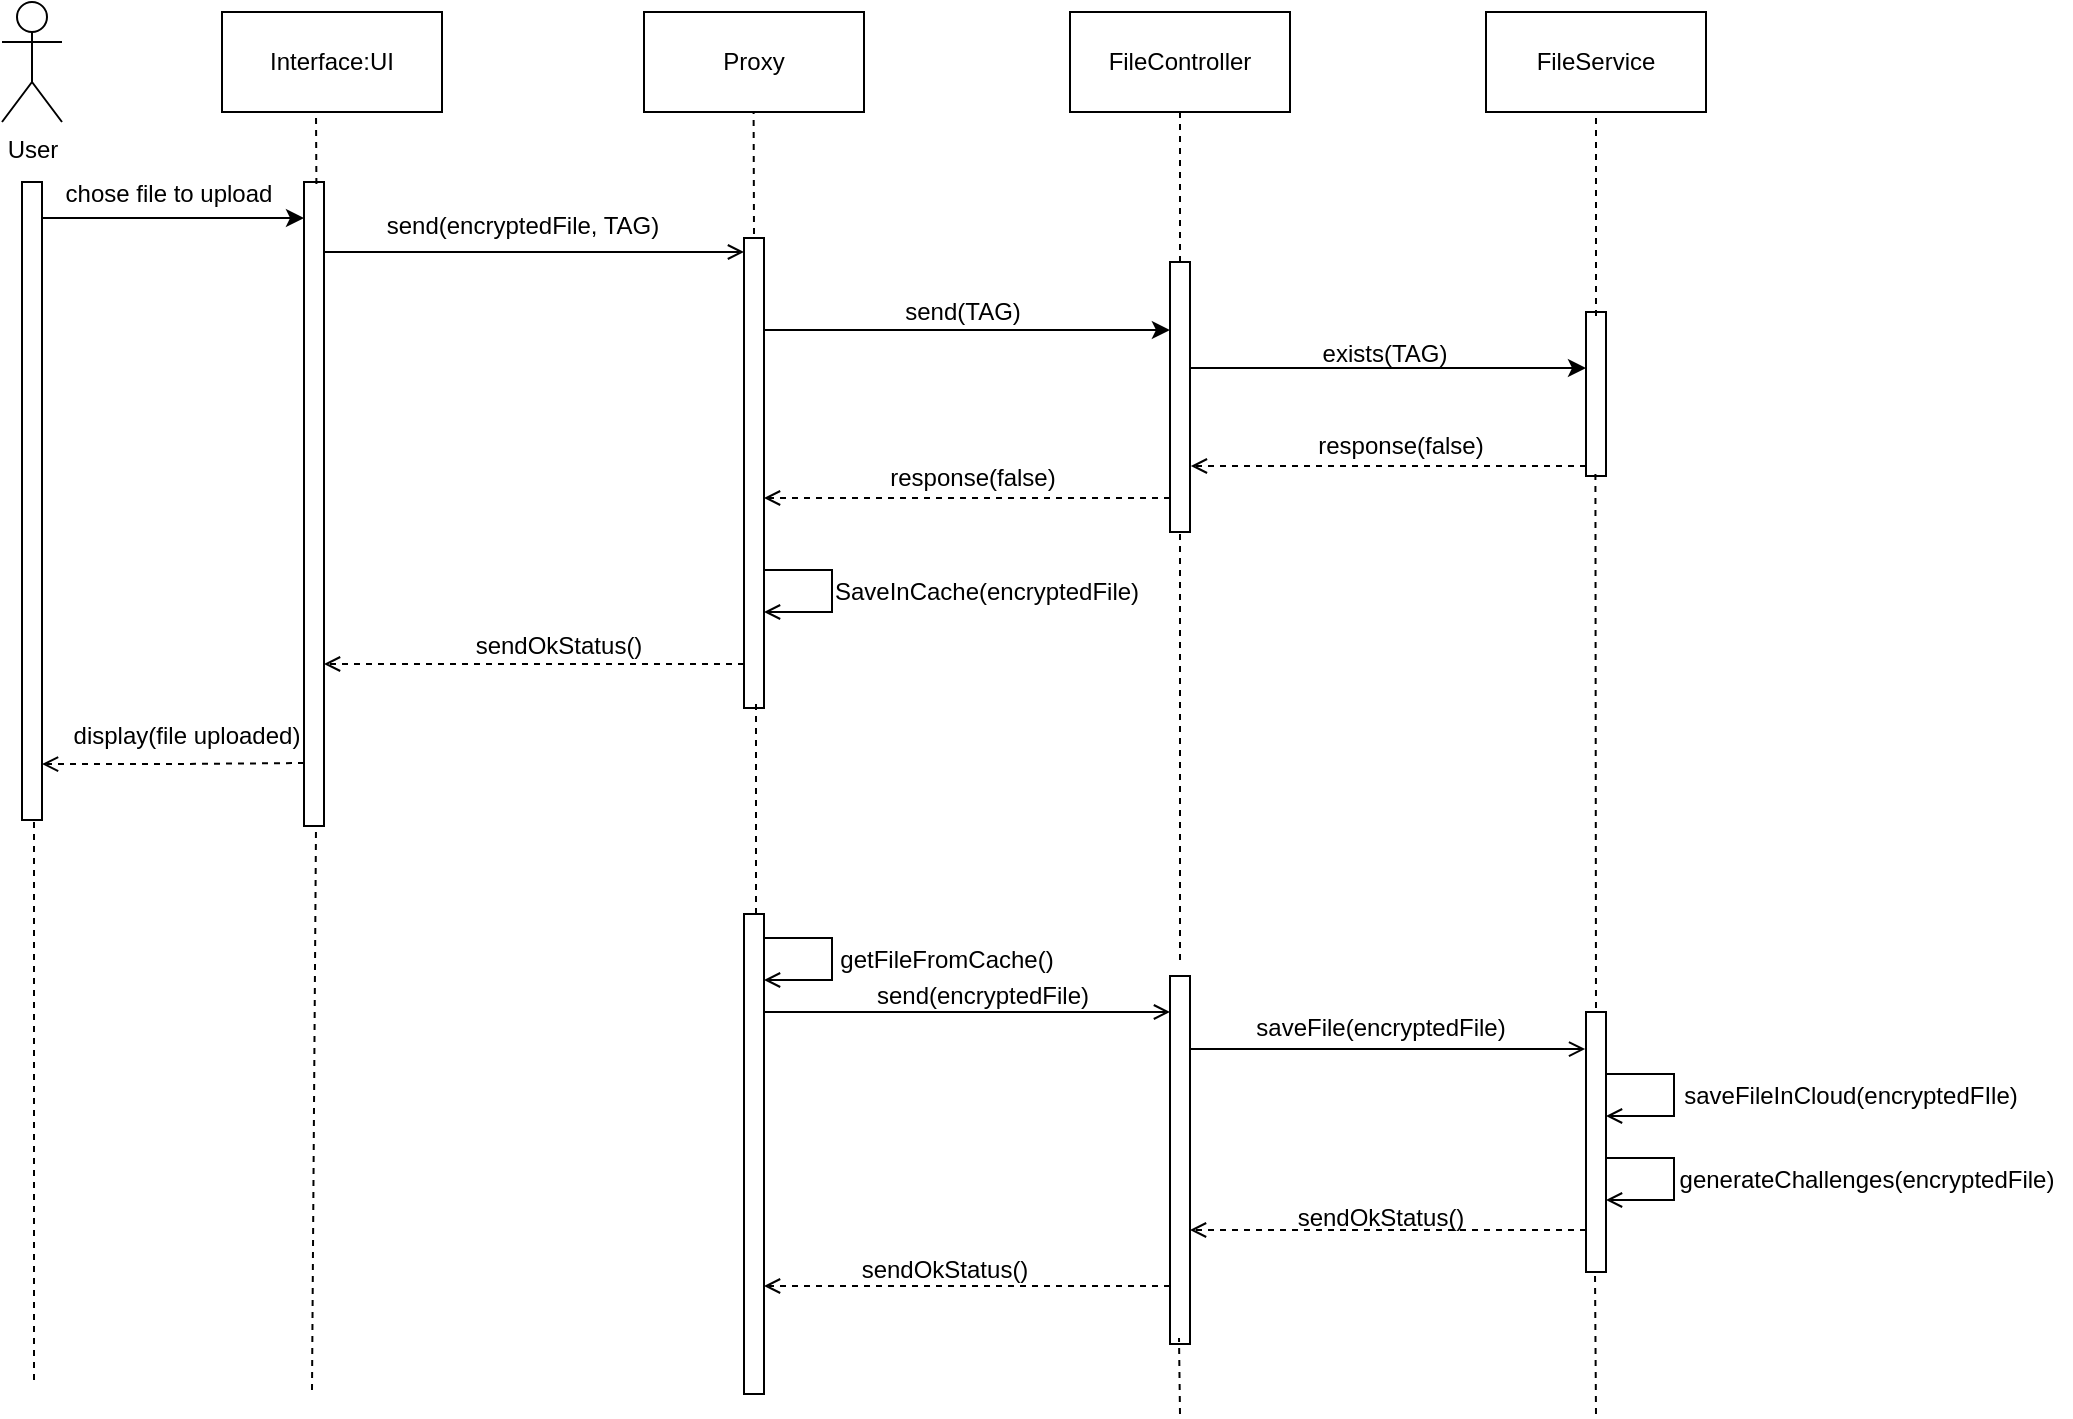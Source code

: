<mxfile version="22.1.18" type="device">
  <diagram name="Pagina-1" id="0XGIiVqICvq5J2eeaqmL">
    <mxGraphModel dx="1434" dy="738" grid="0" gridSize="10" guides="1" tooltips="1" connect="1" arrows="1" fold="1" page="1" pageScale="1" pageWidth="827" pageHeight="1169" math="0" shadow="0">
      <root>
        <mxCell id="0" />
        <mxCell id="1" parent="0" />
        <mxCell id="Hw16J8x-1yyb94UdUWMJ-4" value="User&lt;br&gt;" style="shape=umlActor;verticalLabelPosition=bottom;verticalAlign=top;html=1;" parent="1" vertex="1">
          <mxGeometry x="54" y="61" width="30" height="60" as="geometry" />
        </mxCell>
        <mxCell id="Hw16J8x-1yyb94UdUWMJ-7" value="Interface:UI" style="html=1;whiteSpace=wrap;" parent="1" vertex="1">
          <mxGeometry x="164" y="66" width="110" height="50" as="geometry" />
        </mxCell>
        <mxCell id="Hw16J8x-1yyb94UdUWMJ-8" value="Proxy" style="html=1;whiteSpace=wrap;" parent="1" vertex="1">
          <mxGeometry x="375" y="66" width="110" height="50" as="geometry" />
        </mxCell>
        <mxCell id="Hw16J8x-1yyb94UdUWMJ-9" value="FileController" style="html=1;whiteSpace=wrap;" parent="1" vertex="1">
          <mxGeometry x="588" y="66" width="110" height="50" as="geometry" />
        </mxCell>
        <mxCell id="Hw16J8x-1yyb94UdUWMJ-10" value="FileService" style="html=1;whiteSpace=wrap;" parent="1" vertex="1">
          <mxGeometry x="796" y="66" width="110" height="50" as="geometry" />
        </mxCell>
        <mxCell id="Hw16J8x-1yyb94UdUWMJ-13" style="edgeStyle=orthogonalEdgeStyle;rounded=0;orthogonalLoop=1;jettySize=auto;html=1;curved=0;" parent="1" target="Hw16J8x-1yyb94UdUWMJ-12" edge="1">
          <mxGeometry relative="1" as="geometry">
            <mxPoint x="190" y="169" as="targetPoint" />
            <mxPoint x="74" y="169.017" as="sourcePoint" />
            <Array as="points">
              <mxPoint x="173" y="169" />
              <mxPoint x="173" y="169" />
            </Array>
          </mxGeometry>
        </mxCell>
        <mxCell id="Hw16J8x-1yyb94UdUWMJ-11" value="" style="html=1;points=[[0,0,0,0,5],[0,1,0,0,-5],[1,0,0,0,5],[1,1,0,0,-5]];perimeter=orthogonalPerimeter;outlineConnect=0;targetShapes=umlLifeline;portConstraint=eastwest;newEdgeStyle={&quot;curved&quot;:0,&quot;rounded&quot;:0};" parent="1" vertex="1">
          <mxGeometry x="64" y="151" width="10" height="319" as="geometry" />
        </mxCell>
        <mxCell id="Hw16J8x-1yyb94UdUWMJ-17" style="edgeStyle=orthogonalEdgeStyle;rounded=0;orthogonalLoop=1;jettySize=auto;html=1;curved=0;endArrow=open;endFill=0;" parent="1" edge="1">
          <mxGeometry relative="1" as="geometry">
            <mxPoint x="215" y="186" as="sourcePoint" />
            <mxPoint x="425" y="186" as="targetPoint" />
          </mxGeometry>
        </mxCell>
        <mxCell id="Hw16J8x-1yyb94UdUWMJ-61" style="edgeStyle=orthogonalEdgeStyle;rounded=0;orthogonalLoop=1;jettySize=auto;html=1;curved=0;dashed=1;endArrow=open;endFill=0;" parent="1" edge="1">
          <mxGeometry relative="1" as="geometry">
            <mxPoint x="205" y="441.514" as="sourcePoint" />
            <mxPoint x="74" y="442.029" as="targetPoint" />
          </mxGeometry>
        </mxCell>
        <mxCell id="Hw16J8x-1yyb94UdUWMJ-12" value="" style="html=1;points=[[0,0,0,0,5],[0,1,0,0,-5],[1,0,0,0,5],[1,1,0,0,-5]];perimeter=orthogonalPerimeter;outlineConnect=0;targetShapes=umlLifeline;portConstraint=eastwest;newEdgeStyle={&quot;curved&quot;:0,&quot;rounded&quot;:0};" parent="1" vertex="1">
          <mxGeometry x="205" y="151" width="10" height="322" as="geometry" />
        </mxCell>
        <mxCell id="Hw16J8x-1yyb94UdUWMJ-14" value="chose file to upload" style="text;html=1;align=center;verticalAlign=middle;resizable=0;points=[];autosize=1;strokeColor=none;fillColor=none;" parent="1" vertex="1">
          <mxGeometry x="76" y="144" width="121" height="26" as="geometry" />
        </mxCell>
        <mxCell id="Hw16J8x-1yyb94UdUWMJ-59" style="edgeStyle=orthogonalEdgeStyle;rounded=0;orthogonalLoop=1;jettySize=auto;html=1;curved=0;dashed=1;endArrow=open;endFill=0;" parent="1" edge="1">
          <mxGeometry relative="1" as="geometry">
            <mxPoint x="425" y="392" as="sourcePoint" />
            <mxPoint x="215" y="392" as="targetPoint" />
            <Array as="points">
              <mxPoint x="273" y="392" />
              <mxPoint x="273" y="392" />
            </Array>
          </mxGeometry>
        </mxCell>
        <mxCell id="Hw16J8x-1yyb94UdUWMJ-15" value="" style="html=1;points=[[0,0,0,0,5],[0,1,0,0,-5],[1,0,0,0,5],[1,1,0,0,-5]];perimeter=orthogonalPerimeter;outlineConnect=0;targetShapes=umlLifeline;portConstraint=eastwest;newEdgeStyle={&quot;curved&quot;:0,&quot;rounded&quot;:0};" parent="1" vertex="1">
          <mxGeometry x="425" y="179" width="10" height="235" as="geometry" />
        </mxCell>
        <mxCell id="Hw16J8x-1yyb94UdUWMJ-18" value="send(encryptedFile, TAG)" style="text;html=1;align=center;verticalAlign=middle;resizable=0;points=[];autosize=1;strokeColor=none;fillColor=none;" parent="1" vertex="1">
          <mxGeometry x="237" y="160" width="154" height="26" as="geometry" />
        </mxCell>
        <mxCell id="Hw16J8x-1yyb94UdUWMJ-24" style="edgeStyle=orthogonalEdgeStyle;rounded=0;orthogonalLoop=1;jettySize=auto;html=1;curved=0;" parent="1" edge="1">
          <mxGeometry relative="1" as="geometry">
            <mxPoint x="648" y="244" as="sourcePoint" />
            <mxPoint x="846" y="244" as="targetPoint" />
          </mxGeometry>
        </mxCell>
        <mxCell id="Hw16J8x-1yyb94UdUWMJ-29" style="edgeStyle=orthogonalEdgeStyle;rounded=0;orthogonalLoop=1;jettySize=auto;html=1;curved=0;dashed=1;endArrow=open;endFill=0;" parent="1" edge="1">
          <mxGeometry relative="1" as="geometry">
            <mxPoint x="638" y="309" as="sourcePoint" />
            <mxPoint x="435" y="309" as="targetPoint" />
            <Array as="points">
              <mxPoint x="587" y="309" />
              <mxPoint x="587" y="309" />
            </Array>
          </mxGeometry>
        </mxCell>
        <mxCell id="Hw16J8x-1yyb94UdUWMJ-20" value="" style="html=1;points=[[0,0,0,0,5],[0,1,0,0,-5],[1,0,0,0,5],[1,1,0,0,-5]];perimeter=orthogonalPerimeter;outlineConnect=0;targetShapes=umlLifeline;portConstraint=eastwest;newEdgeStyle={&quot;curved&quot;:0,&quot;rounded&quot;:0};" parent="1" vertex="1">
          <mxGeometry x="638" y="191" width="10" height="135" as="geometry" />
        </mxCell>
        <mxCell id="Hw16J8x-1yyb94UdUWMJ-21" style="edgeStyle=orthogonalEdgeStyle;rounded=0;orthogonalLoop=1;jettySize=auto;html=1;curved=0;entryX=-0.005;entryY=0.5;entryDx=0;entryDy=0;entryPerimeter=0;" parent="1" edge="1">
          <mxGeometry relative="1" as="geometry">
            <mxPoint x="435" y="225" as="sourcePoint" />
            <mxPoint x="637.95" y="225" as="targetPoint" />
          </mxGeometry>
        </mxCell>
        <mxCell id="Hw16J8x-1yyb94UdUWMJ-22" value="send(TAG)" style="text;html=1;align=center;verticalAlign=middle;resizable=0;points=[];autosize=1;strokeColor=none;fillColor=none;" parent="1" vertex="1">
          <mxGeometry x="496" y="203" width="76" height="26" as="geometry" />
        </mxCell>
        <mxCell id="Hw16J8x-1yyb94UdUWMJ-23" value="" style="html=1;points=[[0,0,0,0,5],[0,1,0,0,-5],[1,0,0,0,5],[1,1,0,0,-5]];perimeter=orthogonalPerimeter;outlineConnect=0;targetShapes=umlLifeline;portConstraint=eastwest;newEdgeStyle={&quot;curved&quot;:0,&quot;rounded&quot;:0};" parent="1" vertex="1">
          <mxGeometry x="846" y="216" width="10" height="82" as="geometry" />
        </mxCell>
        <mxCell id="Hw16J8x-1yyb94UdUWMJ-25" value="exists(TAG)" style="text;html=1;align=center;verticalAlign=middle;resizable=0;points=[];autosize=1;strokeColor=none;fillColor=none;" parent="1" vertex="1">
          <mxGeometry x="705" y="224" width="80" height="26" as="geometry" />
        </mxCell>
        <mxCell id="Hw16J8x-1yyb94UdUWMJ-26" style="edgeStyle=orthogonalEdgeStyle;rounded=0;orthogonalLoop=1;jettySize=auto;html=1;curved=0;entryX=1.043;entryY=0.5;entryDx=0;entryDy=0;entryPerimeter=0;dashed=1;endArrow=open;endFill=0;" parent="1" edge="1">
          <mxGeometry relative="1" as="geometry">
            <mxPoint x="846" y="293" as="sourcePoint" />
            <mxPoint x="648.43" y="293" as="targetPoint" />
          </mxGeometry>
        </mxCell>
        <mxCell id="Hw16J8x-1yyb94UdUWMJ-27" value="response(false)" style="text;html=1;align=center;verticalAlign=middle;resizable=0;points=[];autosize=1;strokeColor=none;fillColor=none;" parent="1" vertex="1">
          <mxGeometry x="702" y="270" width="101" height="26" as="geometry" />
        </mxCell>
        <mxCell id="Hw16J8x-1yyb94UdUWMJ-30" value="response(false)" style="text;html=1;align=center;verticalAlign=middle;resizable=0;points=[];autosize=1;strokeColor=none;fillColor=none;" parent="1" vertex="1">
          <mxGeometry x="488" y="286" width="101" height="26" as="geometry" />
        </mxCell>
        <mxCell id="Hw16J8x-1yyb94UdUWMJ-79" style="edgeStyle=orthogonalEdgeStyle;rounded=0;orthogonalLoop=1;jettySize=auto;html=1;curved=0;dashed=1;endArrow=open;endFill=0;" parent="1" edge="1">
          <mxGeometry relative="1" as="geometry">
            <mxPoint x="638" y="703" as="sourcePoint" />
            <mxPoint x="435" y="703" as="targetPoint" />
            <Array as="points">
              <mxPoint x="485" y="703" />
              <mxPoint x="485" y="703" />
            </Array>
          </mxGeometry>
        </mxCell>
        <mxCell id="Hw16J8x-1yyb94UdUWMJ-31" value="" style="html=1;points=[[0,0,0,0,5],[0,1,0,0,-5],[1,0,0,0,5],[1,1,0,0,-5]];perimeter=orthogonalPerimeter;outlineConnect=0;targetShapes=umlLifeline;portConstraint=eastwest;newEdgeStyle={&quot;curved&quot;:0,&quot;rounded&quot;:0};" parent="1" vertex="1">
          <mxGeometry x="638" y="548" width="10" height="184" as="geometry" />
        </mxCell>
        <mxCell id="Hw16J8x-1yyb94UdUWMJ-40" style="edgeStyle=orthogonalEdgeStyle;rounded=0;orthogonalLoop=1;jettySize=auto;html=1;curved=0;dashed=1;endArrow=open;endFill=0;" parent="1" edge="1">
          <mxGeometry relative="1" as="geometry">
            <mxPoint x="846" y="675" as="sourcePoint" />
            <mxPoint x="648" y="675" as="targetPoint" />
            <Array as="points">
              <mxPoint x="796" y="675" />
              <mxPoint x="796" y="675" />
            </Array>
          </mxGeometry>
        </mxCell>
        <mxCell id="Hw16J8x-1yyb94UdUWMJ-34" value="" style="html=1;points=[[0,0,0,0,5],[0,1,0,0,-5],[1,0,0,0,5],[1,1,0,0,-5]];perimeter=orthogonalPerimeter;outlineConnect=0;targetShapes=umlLifeline;portConstraint=eastwest;newEdgeStyle={&quot;curved&quot;:0,&quot;rounded&quot;:0};" parent="1" vertex="1">
          <mxGeometry x="846" y="566" width="10" height="130" as="geometry" />
        </mxCell>
        <mxCell id="Hw16J8x-1yyb94UdUWMJ-35" style="edgeStyle=orthogonalEdgeStyle;rounded=0;orthogonalLoop=1;jettySize=auto;html=1;curved=0;entryX=-0.043;entryY=0.665;entryDx=0;entryDy=0;entryPerimeter=0;endArrow=open;endFill=0;" parent="1" edge="1">
          <mxGeometry relative="1" as="geometry">
            <mxPoint x="648" y="584.53" as="sourcePoint" />
            <mxPoint x="845.57" y="584.53" as="targetPoint" />
          </mxGeometry>
        </mxCell>
        <mxCell id="Hw16J8x-1yyb94UdUWMJ-36" value="saveFile(encryptedFile)" style="text;html=1;align=center;verticalAlign=middle;resizable=0;points=[];autosize=1;strokeColor=none;fillColor=none;" parent="1" vertex="1">
          <mxGeometry x="671" y="561" width="143" height="26" as="geometry" />
        </mxCell>
        <mxCell id="Hw16J8x-1yyb94UdUWMJ-41" value="sendOkStatus()" style="text;html=1;align=center;verticalAlign=middle;resizable=0;points=[];autosize=1;strokeColor=none;fillColor=none;" parent="1" vertex="1">
          <mxGeometry x="692.5" y="656" width="101" height="26" as="geometry" />
        </mxCell>
        <mxCell id="Hw16J8x-1yyb94UdUWMJ-49" value="" style="endArrow=open;html=1;rounded=0;endFill=0;" parent="1" edge="1">
          <mxGeometry width="50" height="50" relative="1" as="geometry">
            <mxPoint x="435" y="345" as="sourcePoint" />
            <mxPoint x="435.0" y="366" as="targetPoint" />
            <Array as="points">
              <mxPoint x="469" y="345" />
              <mxPoint x="469" y="366" />
            </Array>
          </mxGeometry>
        </mxCell>
        <mxCell id="Hw16J8x-1yyb94UdUWMJ-50" value="SaveInCache(encryptedFile)" style="text;html=1;align=center;verticalAlign=middle;resizable=0;points=[];autosize=1;strokeColor=none;fillColor=none;" parent="1" vertex="1">
          <mxGeometry x="460.5" y="343" width="170" height="26" as="geometry" />
        </mxCell>
        <mxCell id="Hw16J8x-1yyb94UdUWMJ-60" value="sendOkStatus()" style="text;html=1;align=center;verticalAlign=middle;resizable=0;points=[];autosize=1;strokeColor=none;fillColor=none;" parent="1" vertex="1">
          <mxGeometry x="281" y="370" width="101" height="26" as="geometry" />
        </mxCell>
        <mxCell id="Hw16J8x-1yyb94UdUWMJ-62" value="display(file uploaded)" style="text;html=1;align=center;verticalAlign=middle;resizable=0;points=[];autosize=1;strokeColor=none;fillColor=none;" parent="1" vertex="1">
          <mxGeometry x="80" y="415" width="131" height="26" as="geometry" />
        </mxCell>
        <mxCell id="Hw16J8x-1yyb94UdUWMJ-63" value="" style="endArrow=none;dashed=1;html=1;rounded=0;" parent="1" edge="1">
          <mxGeometry width="50" height="50" relative="1" as="geometry">
            <mxPoint x="643" y="540" as="sourcePoint" />
            <mxPoint x="643" y="326" as="targetPoint" />
          </mxGeometry>
        </mxCell>
        <mxCell id="Hw16J8x-1yyb94UdUWMJ-64" value="" style="endArrow=none;dashed=1;html=1;rounded=0;" parent="1" edge="1">
          <mxGeometry width="50" height="50" relative="1" as="geometry">
            <mxPoint x="851" y="564" as="sourcePoint" />
            <mxPoint x="850.71" y="295" as="targetPoint" />
          </mxGeometry>
        </mxCell>
        <mxCell id="Hw16J8x-1yyb94UdUWMJ-68" style="edgeStyle=orthogonalEdgeStyle;rounded=0;orthogonalLoop=1;jettySize=auto;html=1;curved=0;endArrow=open;endFill=0;" parent="1" source="Hw16J8x-1yyb94UdUWMJ-65" target="Hw16J8x-1yyb94UdUWMJ-31" edge="1">
          <mxGeometry relative="1" as="geometry">
            <Array as="points">
              <mxPoint x="586" y="566" />
              <mxPoint x="586" y="566" />
            </Array>
          </mxGeometry>
        </mxCell>
        <mxCell id="Hw16J8x-1yyb94UdUWMJ-65" value="" style="html=1;points=[[0,0,0,0,5],[0,1,0,0,-5],[1,0,0,0,5],[1,1,0,0,-5]];perimeter=orthogonalPerimeter;outlineConnect=0;targetShapes=umlLifeline;portConstraint=eastwest;newEdgeStyle={&quot;curved&quot;:0,&quot;rounded&quot;:0};" parent="1" vertex="1">
          <mxGeometry x="425" y="517" width="10" height="240" as="geometry" />
        </mxCell>
        <mxCell id="Hw16J8x-1yyb94UdUWMJ-66" value="" style="endArrow=open;html=1;rounded=0;endFill=0;" parent="1" edge="1">
          <mxGeometry width="50" height="50" relative="1" as="geometry">
            <mxPoint x="435" y="529" as="sourcePoint" />
            <mxPoint x="435.0" y="550" as="targetPoint" />
            <Array as="points">
              <mxPoint x="469" y="529" />
              <mxPoint x="469" y="550" />
            </Array>
          </mxGeometry>
        </mxCell>
        <mxCell id="Hw16J8x-1yyb94UdUWMJ-67" value="getFileFromCache()" style="text;html=1;align=center;verticalAlign=middle;resizable=0;points=[];autosize=1;strokeColor=none;fillColor=none;" parent="1" vertex="1">
          <mxGeometry x="463.5" y="527" width="125" height="26" as="geometry" />
        </mxCell>
        <mxCell id="Hw16J8x-1yyb94UdUWMJ-69" value="send(encryptedFile)" style="text;html=1;align=center;verticalAlign=middle;resizable=0;points=[];autosize=1;strokeColor=none;fillColor=none;" parent="1" vertex="1">
          <mxGeometry x="482" y="545" width="124" height="26" as="geometry" />
        </mxCell>
        <mxCell id="Hw16J8x-1yyb94UdUWMJ-77" value="" style="endArrow=open;html=1;rounded=0;endFill=0;" parent="1" edge="1">
          <mxGeometry width="50" height="50" relative="1" as="geometry">
            <mxPoint x="856" y="597" as="sourcePoint" />
            <mxPoint x="856.0" y="618" as="targetPoint" />
            <Array as="points">
              <mxPoint x="890" y="597" />
              <mxPoint x="890" y="618" />
            </Array>
          </mxGeometry>
        </mxCell>
        <mxCell id="Hw16J8x-1yyb94UdUWMJ-78" value="saveFileInCloud(encryptedFIle)" style="text;html=1;align=center;verticalAlign=middle;resizable=0;points=[];autosize=1;strokeColor=none;fillColor=none;" parent="1" vertex="1">
          <mxGeometry x="885.5" y="595" width="185" height="26" as="geometry" />
        </mxCell>
        <mxCell id="Hw16J8x-1yyb94UdUWMJ-80" value="sendOkStatus()" style="text;html=1;align=center;verticalAlign=middle;resizable=0;points=[];autosize=1;strokeColor=none;fillColor=none;" parent="1" vertex="1">
          <mxGeometry x="474" y="682" width="101" height="26" as="geometry" />
        </mxCell>
        <mxCell id="Hw16J8x-1yyb94UdUWMJ-83" value="" style="endArrow=none;dashed=1;html=1;rounded=0;" parent="1" edge="1">
          <mxGeometry width="50" height="50" relative="1" as="geometry">
            <mxPoint x="70" y="750" as="sourcePoint" />
            <mxPoint x="70" y="470" as="targetPoint" />
          </mxGeometry>
        </mxCell>
        <mxCell id="Hw16J8x-1yyb94UdUWMJ-84" value="" style="endArrow=none;dashed=1;html=1;rounded=0;" parent="1" edge="1">
          <mxGeometry width="50" height="50" relative="1" as="geometry">
            <mxPoint x="209" y="755" as="sourcePoint" />
            <mxPoint x="211" y="473" as="targetPoint" />
          </mxGeometry>
        </mxCell>
        <mxCell id="Hw16J8x-1yyb94UdUWMJ-85" value="" style="endArrow=none;dashed=1;html=1;rounded=0;" parent="1" edge="1">
          <mxGeometry width="50" height="50" relative="1" as="geometry">
            <mxPoint x="431" y="517" as="sourcePoint" />
            <mxPoint x="431" y="411" as="targetPoint" />
          </mxGeometry>
        </mxCell>
        <mxCell id="Hw16J8x-1yyb94UdUWMJ-86" value="" style="endArrow=none;dashed=1;html=1;rounded=0;entryX=0.5;entryY=1;entryDx=0;entryDy=0;" parent="1" target="Hw16J8x-1yyb94UdUWMJ-10" edge="1">
          <mxGeometry width="50" height="50" relative="1" as="geometry">
            <mxPoint x="851" y="218" as="sourcePoint" />
            <mxPoint x="850.58" y="151" as="targetPoint" />
          </mxGeometry>
        </mxCell>
        <mxCell id="Hw16J8x-1yyb94UdUWMJ-87" value="" style="endArrow=none;dashed=1;html=1;rounded=0;entryX=0.5;entryY=1;entryDx=0;entryDy=0;" parent="1" target="Hw16J8x-1yyb94UdUWMJ-9" edge="1">
          <mxGeometry width="50" height="50" relative="1" as="geometry">
            <mxPoint x="643" y="191" as="sourcePoint" />
            <mxPoint x="642.58" y="151" as="targetPoint" />
          </mxGeometry>
        </mxCell>
        <mxCell id="Hw16J8x-1yyb94UdUWMJ-89" value="" style="endArrow=none;dashed=1;html=1;rounded=0;entryX=0.5;entryY=1;entryDx=0;entryDy=0;" parent="1" edge="1">
          <mxGeometry width="50" height="50" relative="1" as="geometry">
            <mxPoint x="430" y="177" as="sourcePoint" />
            <mxPoint x="429.8" y="116" as="targetPoint" />
          </mxGeometry>
        </mxCell>
        <mxCell id="Hw16J8x-1yyb94UdUWMJ-90" value="" style="endArrow=none;dashed=1;html=1;rounded=0;entryX=0.5;entryY=1;entryDx=0;entryDy=0;" parent="1" edge="1">
          <mxGeometry width="50" height="50" relative="1" as="geometry">
            <mxPoint x="211.2" y="152" as="sourcePoint" />
            <mxPoint x="211" y="116" as="targetPoint" />
          </mxGeometry>
        </mxCell>
        <mxCell id="5vcFOmjXqZ5B3S3GVhAb-1" value="" style="endArrow=open;html=1;rounded=0;endFill=0;" edge="1" parent="1">
          <mxGeometry width="50" height="50" relative="1" as="geometry">
            <mxPoint x="856" y="639" as="sourcePoint" />
            <mxPoint x="856.0" y="660" as="targetPoint" />
            <Array as="points">
              <mxPoint x="890" y="639" />
              <mxPoint x="890" y="660" />
            </Array>
          </mxGeometry>
        </mxCell>
        <mxCell id="5vcFOmjXqZ5B3S3GVhAb-2" value="generateChallenges(encryptedFile)" style="text;html=1;align=center;verticalAlign=middle;resizable=0;points=[];autosize=1;strokeColor=none;fillColor=none;" vertex="1" parent="1">
          <mxGeometry x="883.5" y="637" width="205" height="26" as="geometry" />
        </mxCell>
        <mxCell id="5vcFOmjXqZ5B3S3GVhAb-3" value="" style="endArrow=none;dashed=1;html=1;rounded=0;entryX=0.5;entryY=1;entryDx=0;entryDy=0;" edge="1" parent="1">
          <mxGeometry width="50" height="50" relative="1" as="geometry">
            <mxPoint x="643" y="767" as="sourcePoint" />
            <mxPoint x="642.5" y="729" as="targetPoint" />
          </mxGeometry>
        </mxCell>
        <mxCell id="5vcFOmjXqZ5B3S3GVhAb-4" value="" style="endArrow=none;dashed=1;html=1;rounded=0;entryX=0.5;entryY=1;entryDx=0;entryDy=0;" edge="1" parent="1">
          <mxGeometry width="50" height="50" relative="1" as="geometry">
            <mxPoint x="851" y="767" as="sourcePoint" />
            <mxPoint x="850.5" y="696" as="targetPoint" />
          </mxGeometry>
        </mxCell>
      </root>
    </mxGraphModel>
  </diagram>
</mxfile>
